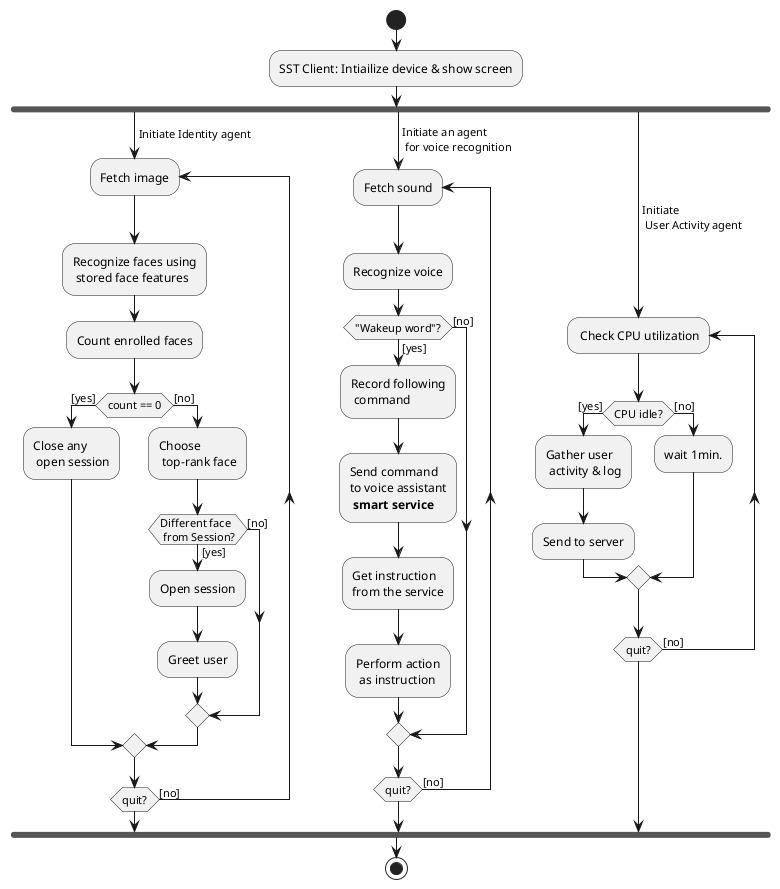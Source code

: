 @startuml
start
:SST Client: Intiailize device & show screen;

fork

-> Initiate Identity agent;
repeat:Fetch image;
  :Recognize faces using\n stored face features;

  :Count enrolled faces;

  if (count == 0) then ([yes])
    :Close any
     open session;
  else ([no])
    :Choose
     top-rank face;
    if (Different face\n from Session?) then ([yes])
      :Open session;
      :Greet user;
    else ([no])
    endif
  endif
repeat while (quit?) is ([no])

fork again

-> Initiate an agent\n for voice recognition;
repeat:Fetch sound;
  :Recognize voice;

  if ("Wakeup word"?) then ([no])
  else ([yes])
    :Record following\n command;
    :Send command\nto voice assistant\n **smart service**;
    :Get instruction\nfrom the service;
    :Perform action\n as instruction;
  endif
repeat while (quit?) is ([no])

fork again

-> Initiate\n User Activity agent;
repeat: Check CPU utilization;
if (CPU idle?) then ([yes])
  :Gather user
   activity & log;
  :Send to server;
else ([no])
  :wait 1min.;
endif

repeat while (quit?) is ([no])

endfork

stop
@enduml